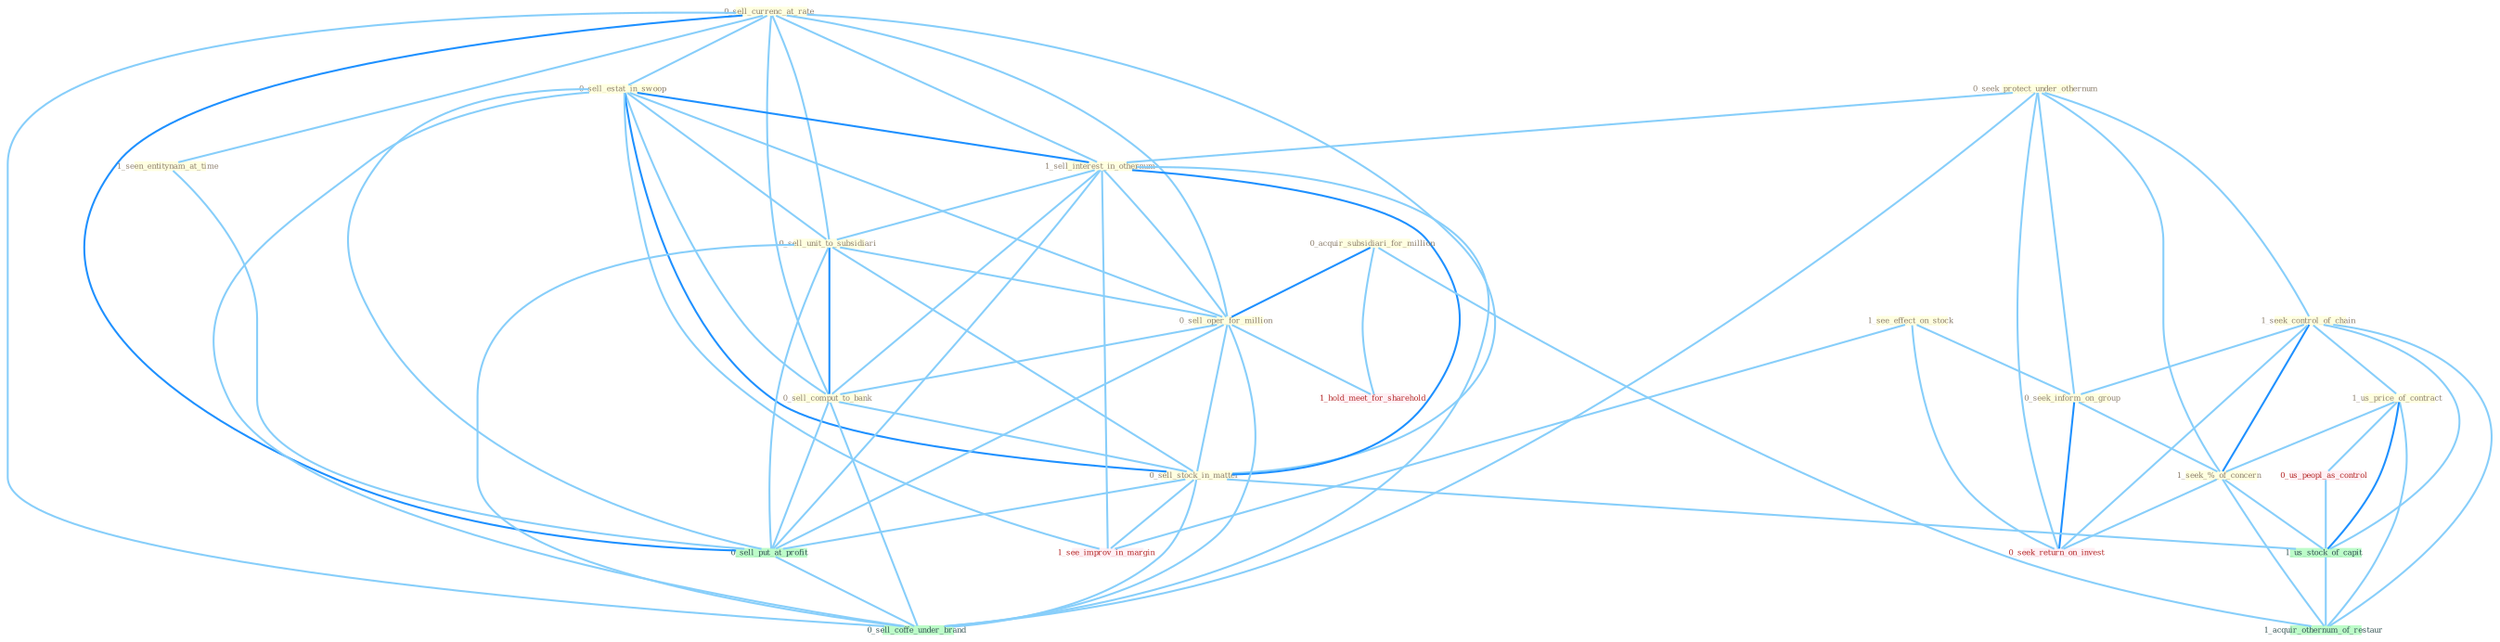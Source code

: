 Graph G{ 
    node
    [shape=polygon,style=filled,width=.5,height=.06,color="#BDFCC9",fixedsize=true,fontsize=4,
    fontcolor="#2f4f4f"];
    {node
    [color="#ffffe0", fontcolor="#8b7d6b"] "0_sell_currenc_at_rate " "0_sell_estat_in_swoop " "0_seek_protect_under_othernum " "1_sell_interest_in_othernum " "1_see_effect_on_stock " "0_sell_unit_to_subsidiari " "0_acquir_subsidiari_for_million " "1_seek_control_of_chain " "0_sell_oper_for_million " "1_seen_entitynam_at_time " "0_seek_inform_on_group " "0_sell_comput_to_bank " "1_us_price_of_contract " "1_seek_%_of_concern " "0_sell_stock_in_matter "}
{node [color="#fff0f5", fontcolor="#b22222"] "0_us_peopl_as_control " "0_seek_return_on_invest " "1_see_improv_in_margin " "1_hold_meet_for_sharehold "}
edge [color="#B0E2FF"];

	"0_sell_currenc_at_rate " -- "0_sell_estat_in_swoop " [w="1", color="#87cefa" ];
	"0_sell_currenc_at_rate " -- "1_sell_interest_in_othernum " [w="1", color="#87cefa" ];
	"0_sell_currenc_at_rate " -- "0_sell_unit_to_subsidiari " [w="1", color="#87cefa" ];
	"0_sell_currenc_at_rate " -- "0_sell_oper_for_million " [w="1", color="#87cefa" ];
	"0_sell_currenc_at_rate " -- "1_seen_entitynam_at_time " [w="1", color="#87cefa" ];
	"0_sell_currenc_at_rate " -- "0_sell_comput_to_bank " [w="1", color="#87cefa" ];
	"0_sell_currenc_at_rate " -- "0_sell_stock_in_matter " [w="1", color="#87cefa" ];
	"0_sell_currenc_at_rate " -- "0_sell_put_at_profit " [w="2", color="#1e90ff" , len=0.8];
	"0_sell_currenc_at_rate " -- "0_sell_coffe_under_brand " [w="1", color="#87cefa" ];
	"0_sell_estat_in_swoop " -- "1_sell_interest_in_othernum " [w="2", color="#1e90ff" , len=0.8];
	"0_sell_estat_in_swoop " -- "0_sell_unit_to_subsidiari " [w="1", color="#87cefa" ];
	"0_sell_estat_in_swoop " -- "0_sell_oper_for_million " [w="1", color="#87cefa" ];
	"0_sell_estat_in_swoop " -- "0_sell_comput_to_bank " [w="1", color="#87cefa" ];
	"0_sell_estat_in_swoop " -- "0_sell_stock_in_matter " [w="2", color="#1e90ff" , len=0.8];
	"0_sell_estat_in_swoop " -- "0_sell_put_at_profit " [w="1", color="#87cefa" ];
	"0_sell_estat_in_swoop " -- "1_see_improv_in_margin " [w="1", color="#87cefa" ];
	"0_sell_estat_in_swoop " -- "0_sell_coffe_under_brand " [w="1", color="#87cefa" ];
	"0_seek_protect_under_othernum " -- "1_sell_interest_in_othernum " [w="1", color="#87cefa" ];
	"0_seek_protect_under_othernum " -- "1_seek_control_of_chain " [w="1", color="#87cefa" ];
	"0_seek_protect_under_othernum " -- "0_seek_inform_on_group " [w="1", color="#87cefa" ];
	"0_seek_protect_under_othernum " -- "1_seek_%_of_concern " [w="1", color="#87cefa" ];
	"0_seek_protect_under_othernum " -- "0_seek_return_on_invest " [w="1", color="#87cefa" ];
	"0_seek_protect_under_othernum " -- "0_sell_coffe_under_brand " [w="1", color="#87cefa" ];
	"1_sell_interest_in_othernum " -- "0_sell_unit_to_subsidiari " [w="1", color="#87cefa" ];
	"1_sell_interest_in_othernum " -- "0_sell_oper_for_million " [w="1", color="#87cefa" ];
	"1_sell_interest_in_othernum " -- "0_sell_comput_to_bank " [w="1", color="#87cefa" ];
	"1_sell_interest_in_othernum " -- "0_sell_stock_in_matter " [w="2", color="#1e90ff" , len=0.8];
	"1_sell_interest_in_othernum " -- "0_sell_put_at_profit " [w="1", color="#87cefa" ];
	"1_sell_interest_in_othernum " -- "1_see_improv_in_margin " [w="1", color="#87cefa" ];
	"1_sell_interest_in_othernum " -- "0_sell_coffe_under_brand " [w="1", color="#87cefa" ];
	"1_see_effect_on_stock " -- "0_seek_inform_on_group " [w="1", color="#87cefa" ];
	"1_see_effect_on_stock " -- "0_seek_return_on_invest " [w="1", color="#87cefa" ];
	"1_see_effect_on_stock " -- "1_see_improv_in_margin " [w="1", color="#87cefa" ];
	"0_sell_unit_to_subsidiari " -- "0_sell_oper_for_million " [w="1", color="#87cefa" ];
	"0_sell_unit_to_subsidiari " -- "0_sell_comput_to_bank " [w="2", color="#1e90ff" , len=0.8];
	"0_sell_unit_to_subsidiari " -- "0_sell_stock_in_matter " [w="1", color="#87cefa" ];
	"0_sell_unit_to_subsidiari " -- "0_sell_put_at_profit " [w="1", color="#87cefa" ];
	"0_sell_unit_to_subsidiari " -- "0_sell_coffe_under_brand " [w="1", color="#87cefa" ];
	"0_acquir_subsidiari_for_million " -- "0_sell_oper_for_million " [w="2", color="#1e90ff" , len=0.8];
	"0_acquir_subsidiari_for_million " -- "1_hold_meet_for_sharehold " [w="1", color="#87cefa" ];
	"0_acquir_subsidiari_for_million " -- "1_acquir_othernum_of_restaur " [w="1", color="#87cefa" ];
	"1_seek_control_of_chain " -- "0_seek_inform_on_group " [w="1", color="#87cefa" ];
	"1_seek_control_of_chain " -- "1_us_price_of_contract " [w="1", color="#87cefa" ];
	"1_seek_control_of_chain " -- "1_seek_%_of_concern " [w="2", color="#1e90ff" , len=0.8];
	"1_seek_control_of_chain " -- "0_seek_return_on_invest " [w="1", color="#87cefa" ];
	"1_seek_control_of_chain " -- "1_us_stock_of_capit " [w="1", color="#87cefa" ];
	"1_seek_control_of_chain " -- "1_acquir_othernum_of_restaur " [w="1", color="#87cefa" ];
	"0_sell_oper_for_million " -- "0_sell_comput_to_bank " [w="1", color="#87cefa" ];
	"0_sell_oper_for_million " -- "0_sell_stock_in_matter " [w="1", color="#87cefa" ];
	"0_sell_oper_for_million " -- "0_sell_put_at_profit " [w="1", color="#87cefa" ];
	"0_sell_oper_for_million " -- "0_sell_coffe_under_brand " [w="1", color="#87cefa" ];
	"0_sell_oper_for_million " -- "1_hold_meet_for_sharehold " [w="1", color="#87cefa" ];
	"1_seen_entitynam_at_time " -- "0_sell_put_at_profit " [w="1", color="#87cefa" ];
	"0_seek_inform_on_group " -- "1_seek_%_of_concern " [w="1", color="#87cefa" ];
	"0_seek_inform_on_group " -- "0_seek_return_on_invest " [w="2", color="#1e90ff" , len=0.8];
	"0_sell_comput_to_bank " -- "0_sell_stock_in_matter " [w="1", color="#87cefa" ];
	"0_sell_comput_to_bank " -- "0_sell_put_at_profit " [w="1", color="#87cefa" ];
	"0_sell_comput_to_bank " -- "0_sell_coffe_under_brand " [w="1", color="#87cefa" ];
	"1_us_price_of_contract " -- "1_seek_%_of_concern " [w="1", color="#87cefa" ];
	"1_us_price_of_contract " -- "0_us_peopl_as_control " [w="1", color="#87cefa" ];
	"1_us_price_of_contract " -- "1_us_stock_of_capit " [w="2", color="#1e90ff" , len=0.8];
	"1_us_price_of_contract " -- "1_acquir_othernum_of_restaur " [w="1", color="#87cefa" ];
	"1_seek_%_of_concern " -- "0_seek_return_on_invest " [w="1", color="#87cefa" ];
	"1_seek_%_of_concern " -- "1_us_stock_of_capit " [w="1", color="#87cefa" ];
	"1_seek_%_of_concern " -- "1_acquir_othernum_of_restaur " [w="1", color="#87cefa" ];
	"0_sell_stock_in_matter " -- "0_sell_put_at_profit " [w="1", color="#87cefa" ];
	"0_sell_stock_in_matter " -- "1_us_stock_of_capit " [w="1", color="#87cefa" ];
	"0_sell_stock_in_matter " -- "1_see_improv_in_margin " [w="1", color="#87cefa" ];
	"0_sell_stock_in_matter " -- "0_sell_coffe_under_brand " [w="1", color="#87cefa" ];
	"0_us_peopl_as_control " -- "1_us_stock_of_capit " [w="1", color="#87cefa" ];
	"0_sell_put_at_profit " -- "0_sell_coffe_under_brand " [w="1", color="#87cefa" ];
	"1_us_stock_of_capit " -- "1_acquir_othernum_of_restaur " [w="1", color="#87cefa" ];
}